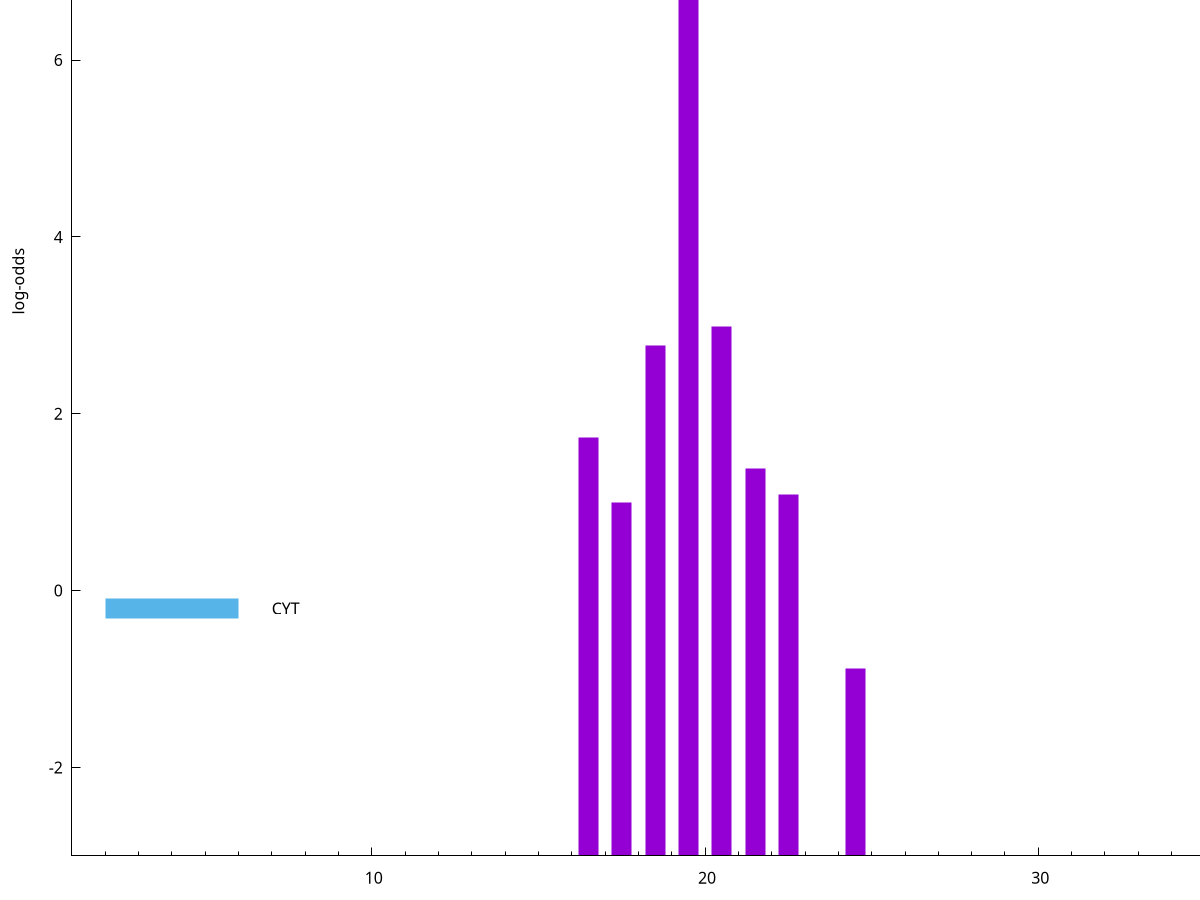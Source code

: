 set title "LipoP predictions for SRR5666485.gff"
set size 2., 1.4
set xrange [1:70] 
set mxtics 10
set yrange [-3:10]
set y2range [0:13]
set ylabel "log-odds"
set term postscript eps color solid "Helvetica" 30
set output "SRR5666485.gff20.eps"
set arrow from 2,8.03182 to 6,8.03182 nohead lt 1 lw 20
set label "SpI" at 7,8.03182
set arrow from 2,-0.200913 to 6,-0.200913 nohead lt 3 lw 20
set label "CYT" at 7,-0.200913
set arrow from 2,8.03182 to 6,8.03182 nohead lt 1 lw 20
set label "SpI" at 7,8.03182
# NOTE: The scores below are the log-odds scores with the threshold
# NOTE: subtracted (a hack to make gnuplot make the histogram all
# NOTE: look nice).
plot "-" axes x1y2 title "" with impulses lt 1 lw 20
19.500000 10.885030
20.500000 5.982160
18.500000 5.766230
16.500000 4.733990
21.500000 4.378310
22.500000 4.092040
17.500000 3.990748
24.500000 2.119725
e
exit
